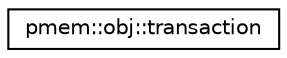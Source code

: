 digraph "Graphical Class Hierarchy"
{
  edge [fontname="Helvetica",fontsize="10",labelfontname="Helvetica",labelfontsize="10"];
  node [fontname="Helvetica",fontsize="10",shape=record];
  rankdir="LR";
  Node1 [label="pmem::obj::transaction",height=0.2,width=0.4,color="black", fillcolor="white", style="filled",URL="$classpmem_1_1obj_1_1transaction.html",tooltip="C++ transaction handler class. "];
}
